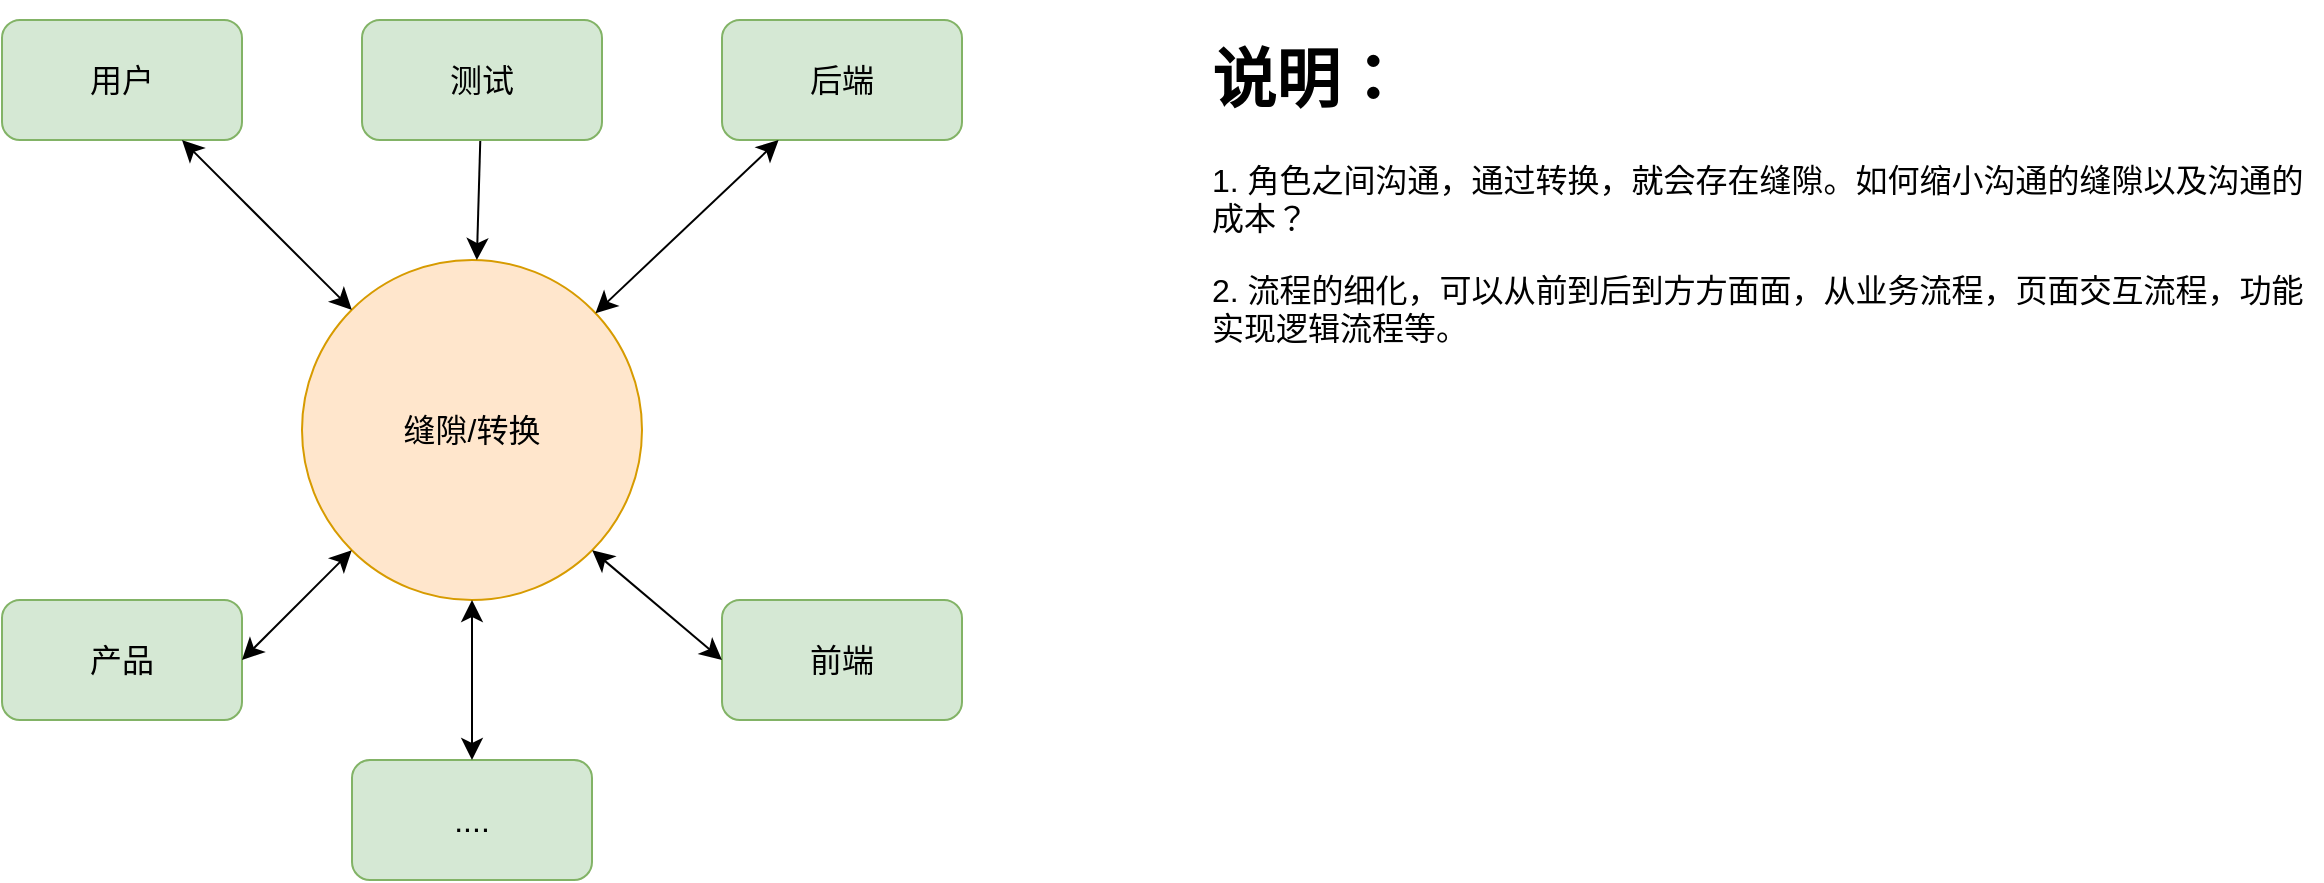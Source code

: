 <mxfile version="21.6.8" type="device" pages="2">
  <diagram name="第 1 页" id="zTxfFH-Mh4wLfErBWU_6">
    <mxGraphModel dx="2114" dy="1304" grid="1" gridSize="10" guides="1" tooltips="1" connect="1" arrows="1" fold="1" page="0" pageScale="1" pageWidth="827" pageHeight="1169" math="0" shadow="0">
      <root>
        <mxCell id="0" />
        <mxCell id="1" parent="0" />
        <mxCell id="iMsWKxhrXHrFYSwetHIo-1" value="缝隙/转换" style="ellipse;whiteSpace=wrap;html=1;aspect=fixed;fontSize=16;fillColor=#ffe6cc;strokeColor=#d79b00;" vertex="1" parent="1">
          <mxGeometry x="-410" y="-80" width="170" height="170" as="geometry" />
        </mxCell>
        <mxCell id="iMsWKxhrXHrFYSwetHIo-2" value="后端" style="rounded=1;whiteSpace=wrap;html=1;fontSize=16;fillColor=#d5e8d4;strokeColor=#82b366;" vertex="1" parent="1">
          <mxGeometry x="-200" y="-200" width="120" height="60" as="geometry" />
        </mxCell>
        <mxCell id="iMsWKxhrXHrFYSwetHIo-3" value="前端" style="rounded=1;whiteSpace=wrap;html=1;fontSize=16;fillColor=#d5e8d4;strokeColor=#82b366;" vertex="1" parent="1">
          <mxGeometry x="-200" y="90" width="120" height="60" as="geometry" />
        </mxCell>
        <mxCell id="iMsWKxhrXHrFYSwetHIo-4" value="产品" style="rounded=1;whiteSpace=wrap;html=1;fontSize=16;fillColor=#d5e8d4;strokeColor=#82b366;" vertex="1" parent="1">
          <mxGeometry x="-560" y="90" width="120" height="60" as="geometry" />
        </mxCell>
        <mxCell id="iMsWKxhrXHrFYSwetHIo-5" value="...." style="rounded=1;whiteSpace=wrap;html=1;fontSize=16;fillColor=#d5e8d4;strokeColor=#82b366;" vertex="1" parent="1">
          <mxGeometry x="-385" y="170" width="120" height="60" as="geometry" />
        </mxCell>
        <mxCell id="iMsWKxhrXHrFYSwetHIo-6" value="用户" style="rounded=1;whiteSpace=wrap;html=1;fontSize=16;fillColor=#d5e8d4;strokeColor=#82b366;" vertex="1" parent="1">
          <mxGeometry x="-560" y="-200" width="120" height="60" as="geometry" />
        </mxCell>
        <mxCell id="iMsWKxhrXHrFYSwetHIo-7" value="" style="endArrow=classic;startArrow=classic;html=1;rounded=0;fontSize=12;startSize=8;endSize=8;curved=1;entryX=0;entryY=0;entryDx=0;entryDy=0;" edge="1" parent="1" source="iMsWKxhrXHrFYSwetHIo-6" target="iMsWKxhrXHrFYSwetHIo-1">
          <mxGeometry width="50" height="50" relative="1" as="geometry">
            <mxPoint x="-450" y="-90" as="sourcePoint" />
            <mxPoint x="-270" y="-170" as="targetPoint" />
          </mxGeometry>
        </mxCell>
        <mxCell id="iMsWKxhrXHrFYSwetHIo-9" value="" style="endArrow=classic;startArrow=classic;html=1;rounded=0;fontSize=12;startSize=8;endSize=8;curved=1;entryX=0;entryY=1;entryDx=0;entryDy=0;exitX=1;exitY=0.5;exitDx=0;exitDy=0;" edge="1" parent="1" source="iMsWKxhrXHrFYSwetHIo-4" target="iMsWKxhrXHrFYSwetHIo-1">
          <mxGeometry width="50" height="50" relative="1" as="geometry">
            <mxPoint x="-440" y="-80" as="sourcePoint" />
            <mxPoint x="-328" y="2" as="targetPoint" />
          </mxGeometry>
        </mxCell>
        <mxCell id="iMsWKxhrXHrFYSwetHIo-10" value="" style="endArrow=classic;startArrow=classic;html=1;rounded=0;fontSize=12;startSize=8;endSize=8;curved=1;exitX=0.5;exitY=0;exitDx=0;exitDy=0;" edge="1" parent="1" source="iMsWKxhrXHrFYSwetHIo-5" target="iMsWKxhrXHrFYSwetHIo-1">
          <mxGeometry width="50" height="50" relative="1" as="geometry">
            <mxPoint x="-440" y="140" as="sourcePoint" />
            <mxPoint x="-328" y="58" as="targetPoint" />
          </mxGeometry>
        </mxCell>
        <mxCell id="iMsWKxhrXHrFYSwetHIo-11" value="" style="endArrow=classic;startArrow=classic;html=1;rounded=0;fontSize=12;startSize=8;endSize=8;curved=1;exitX=0;exitY=0.5;exitDx=0;exitDy=0;entryX=1;entryY=1;entryDx=0;entryDy=0;" edge="1" parent="1" source="iMsWKxhrXHrFYSwetHIo-3" target="iMsWKxhrXHrFYSwetHIo-1">
          <mxGeometry width="50" height="50" relative="1" as="geometry">
            <mxPoint x="-280" y="180" as="sourcePoint" />
            <mxPoint x="-295" y="70" as="targetPoint" />
          </mxGeometry>
        </mxCell>
        <mxCell id="iMsWKxhrXHrFYSwetHIo-12" value="" style="endArrow=classic;startArrow=classic;html=1;rounded=0;fontSize=12;startSize=8;endSize=8;curved=1;" edge="1" parent="1" source="iMsWKxhrXHrFYSwetHIo-2" target="iMsWKxhrXHrFYSwetHIo-1">
          <mxGeometry width="50" height="50" relative="1" as="geometry">
            <mxPoint x="-130" y="130" as="sourcePoint" />
            <mxPoint x="-260" y="30" as="targetPoint" />
          </mxGeometry>
        </mxCell>
        <mxCell id="iMsWKxhrXHrFYSwetHIo-14" style="edgeStyle=none;curved=1;rounded=0;orthogonalLoop=1;jettySize=auto;html=1;fontSize=12;startSize=8;endSize=8;" edge="1" parent="1" source="iMsWKxhrXHrFYSwetHIo-13" target="iMsWKxhrXHrFYSwetHIo-1">
          <mxGeometry relative="1" as="geometry" />
        </mxCell>
        <mxCell id="iMsWKxhrXHrFYSwetHIo-13" value="测试" style="rounded=1;whiteSpace=wrap;html=1;fontSize=16;fillColor=#d5e8d4;strokeColor=#82b366;" vertex="1" parent="1">
          <mxGeometry x="-380" y="-200" width="120" height="60" as="geometry" />
        </mxCell>
        <mxCell id="iMsWKxhrXHrFYSwetHIo-15" value="&lt;h1&gt;说明：&lt;/h1&gt;&lt;p&gt;1. 角色之间沟通，通过转换，就会存在缝隙。如何缩小沟通的缝隙以及沟通的成本？&lt;/p&gt;&lt;p&gt;2. 流程的细化，可以从前到后到方方面面，从业务流程，页面交互流程，功能实现逻辑流程等。&lt;/p&gt;" style="text;html=1;strokeColor=none;fillColor=none;spacing=5;spacingTop=-20;whiteSpace=wrap;overflow=hidden;rounded=0;fontSize=16;" vertex="1" parent="1">
          <mxGeometry x="40" y="-200" width="560" height="350" as="geometry" />
        </mxCell>
      </root>
    </mxGraphModel>
  </diagram>
  <diagram id="L6QXPprqk3mVrAM2attZ" name="第 2 页">
    <mxGraphModel dx="1314" dy="904" grid="1" gridSize="10" guides="1" tooltips="1" connect="1" arrows="1" fold="1" page="0" pageScale="1" pageWidth="827" pageHeight="1169" math="0" shadow="0">
      <root>
        <mxCell id="0" />
        <mxCell id="1" parent="0" />
      </root>
    </mxGraphModel>
  </diagram>
</mxfile>
